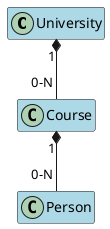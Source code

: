 @startuml Model

hide members
class University
class Course
class Person

University "1" *-- "0-N" Course
Course "1" *-- "0-N" Person


skinparam class {
    BackgroundColor LightBlue
}
@enduml